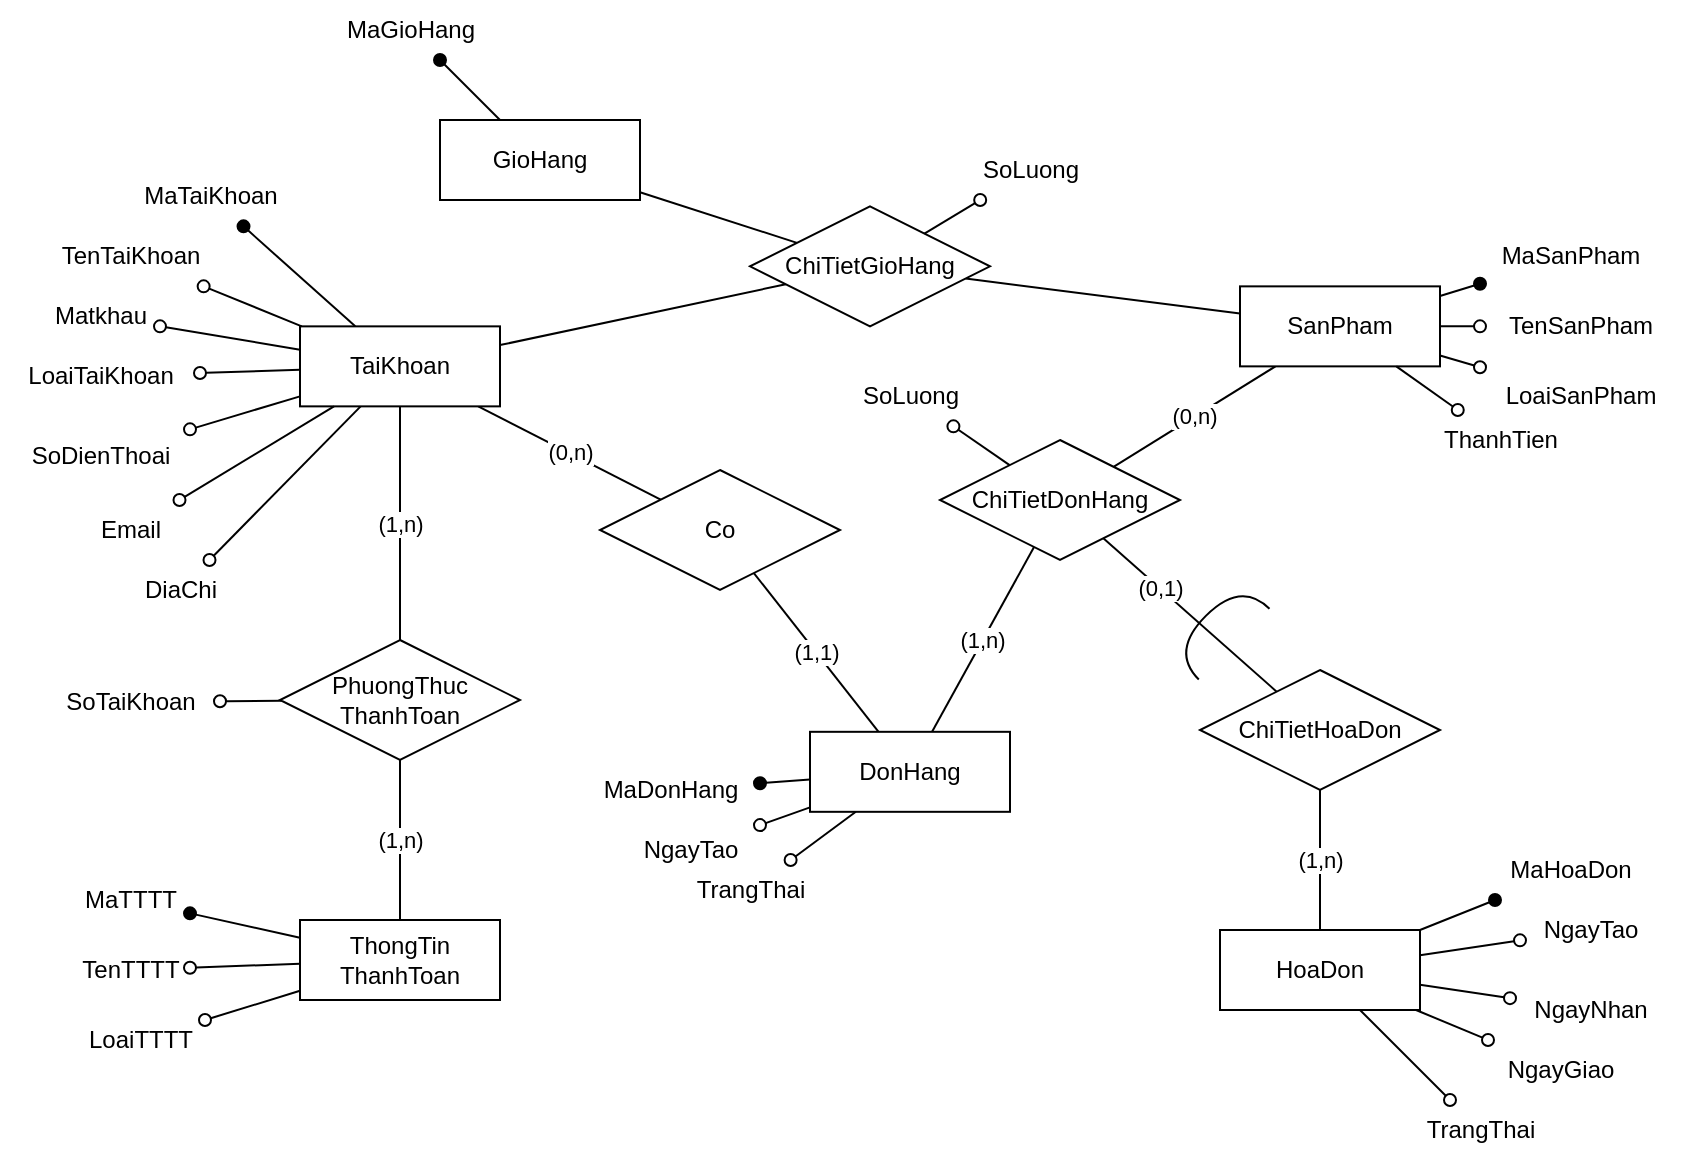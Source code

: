 <mxfile version="16.5.1" type="device"><diagram id="0Z3v2Z1KV5YY5KToACfr" name="Page-1"><mxGraphModel dx="630" dy="517" grid="1" gridSize="10" guides="1" tooltips="1" connect="1" arrows="1" fold="1" page="1" pageScale="1" pageWidth="850" pageHeight="1100" math="0" shadow="0"><root><mxCell id="0"/><mxCell id="1" parent="0"/><mxCell id="Guv1x2ETusMHflI9gNcT-3" style="rounded=0;orthogonalLoop=1;jettySize=auto;html=1;startArrow=none;startFill=0;endArrow=oval;endFill=1;" parent="1" source="Guv1x2ETusMHflI9gNcT-2" target="Guv1x2ETusMHflI9gNcT-4" edge="1"><mxGeometry relative="1" as="geometry"><mxPoint x="600" y="803.18" as="targetPoint"/></mxGeometry></mxCell><mxCell id="L8RuMudFnylKpwq9Dgwt-92" value="(0,n)" style="edgeStyle=none;rounded=0;orthogonalLoop=1;jettySize=auto;html=1;endArrow=none;endFill=0;" parent="1" source="Guv1x2ETusMHflI9gNcT-2" target="L8RuMudFnylKpwq9Dgwt-34" edge="1"><mxGeometry relative="1" as="geometry"/></mxCell><mxCell id="Guv1x2ETusMHflI9gNcT-2" value="SanPham" style="whiteSpace=wrap;html=1;align=center;" parent="1" vertex="1"><mxGeometry x="670" y="833.18" width="100" height="40" as="geometry"/></mxCell><mxCell id="Guv1x2ETusMHflI9gNcT-4" value="MaSanPham" style="text;html=1;align=center;verticalAlign=middle;resizable=0;points=[];autosize=1;strokeColor=none;fillColor=none;" parent="1" vertex="1"><mxGeometry x="790" y="803.18" width="90" height="30" as="geometry"/></mxCell><mxCell id="Guv1x2ETusMHflI9gNcT-5" style="rounded=0;orthogonalLoop=1;jettySize=auto;html=1;startArrow=none;startFill=0;endArrow=oval;endFill=0;" parent="1" source="Guv1x2ETusMHflI9gNcT-2" target="Guv1x2ETusMHflI9gNcT-6" edge="1"><mxGeometry relative="1" as="geometry"><mxPoint x="600" y="833.18" as="targetPoint"/><mxPoint x="680" y="845.438" as="sourcePoint"/></mxGeometry></mxCell><mxCell id="Guv1x2ETusMHflI9gNcT-6" value="TenSanPham" style="text;html=1;align=center;verticalAlign=middle;resizable=0;points=[];autosize=1;strokeColor=none;fillColor=none;" parent="1" vertex="1"><mxGeometry x="790" y="838.18" width="100" height="30" as="geometry"/></mxCell><mxCell id="Guv1x2ETusMHflI9gNcT-9" style="rounded=0;orthogonalLoop=1;jettySize=auto;html=1;startArrow=none;startFill=0;endArrow=oval;endFill=0;" parent="1" source="Guv1x2ETusMHflI9gNcT-2" target="Guv1x2ETusMHflI9gNcT-10" edge="1"><mxGeometry relative="1" as="geometry"><mxPoint x="600" y="868.18" as="targetPoint"/><mxPoint x="660" y="873.18" as="sourcePoint"/></mxGeometry></mxCell><mxCell id="Guv1x2ETusMHflI9gNcT-10" value="ThanhTien" style="text;html=1;align=center;verticalAlign=middle;resizable=0;points=[];autosize=1;strokeColor=none;fillColor=none;" parent="1" vertex="1"><mxGeometry x="760" y="895" width="80" height="30" as="geometry"/></mxCell><mxCell id="Guv1x2ETusMHflI9gNcT-11" style="rounded=0;orthogonalLoop=1;jettySize=auto;html=1;startArrow=none;startFill=0;endArrow=oval;endFill=0;" parent="1" source="Guv1x2ETusMHflI9gNcT-2" target="L8RuMudFnylKpwq9Dgwt-99" edge="1"><mxGeometry relative="1" as="geometry"><mxPoint x="728.333" y="778.18" as="targetPoint"/><mxPoint x="690" y="865.367" as="sourcePoint"/></mxGeometry></mxCell><mxCell id="L8RuMudFnylKpwq9Dgwt-94" value="(0,n)" style="edgeStyle=none;rounded=0;orthogonalLoop=1;jettySize=auto;html=1;endArrow=none;endFill=0;" parent="1" source="L8RuMudFnylKpwq9Dgwt-1" target="r2I_sDKQ74VJ2_6Y991G-1" edge="1"><mxGeometry relative="1" as="geometry"><mxPoint x="384.876" y="940.062" as="targetPoint"/></mxGeometry></mxCell><mxCell id="L8RuMudFnylKpwq9Dgwt-112" style="edgeStyle=none;rounded=0;orthogonalLoop=1;jettySize=auto;html=1;startArrow=none;startFill=0;endArrow=none;endFill=0;" parent="1" source="L8RuMudFnylKpwq9Dgwt-1" target="L8RuMudFnylKpwq9Dgwt-107" edge="1"><mxGeometry relative="1" as="geometry"/></mxCell><mxCell id="L8RuMudFnylKpwq9Dgwt-1" value="TaiKhoan" style="whiteSpace=wrap;html=1;align=center;" parent="1" vertex="1"><mxGeometry x="200" y="853.18" width="100" height="40" as="geometry"/></mxCell><mxCell id="L8RuMudFnylKpwq9Dgwt-3" style="rounded=0;orthogonalLoop=1;jettySize=auto;html=1;startArrow=none;startFill=0;endArrow=oval;endFill=0;" parent="1" source="L8RuMudFnylKpwq9Dgwt-1" target="L8RuMudFnylKpwq9Dgwt-4" edge="1"><mxGeometry relative="1" as="geometry"><mxPoint x="140" y="833.18" as="targetPoint"/><mxPoint x="210" y="845.368" as="sourcePoint"/></mxGeometry></mxCell><mxCell id="L8RuMudFnylKpwq9Dgwt-4" value="TenTaiKhoan" style="text;html=1;align=center;verticalAlign=middle;resizable=0;points=[];autosize=1;strokeColor=none;fillColor=none;" parent="1" vertex="1"><mxGeometry x="70" y="803.18" width="90" height="30" as="geometry"/></mxCell><mxCell id="L8RuMudFnylKpwq9Dgwt-127" value="(1,n)" style="edgeStyle=none;rounded=0;orthogonalLoop=1;jettySize=auto;html=1;startArrow=none;startFill=0;endArrow=none;endFill=0;" parent="1" source="En7VGBinBPHMmx7HespI-6" target="L8RuMudFnylKpwq9Dgwt-36" edge="1"><mxGeometry relative="1" as="geometry"/></mxCell><mxCell id="En7VGBinBPHMmx7HespI-6" value="ThongTin&lt;br&gt;ThanhToan" style="whiteSpace=wrap;html=1;align=center;" parent="1" vertex="1"><mxGeometry x="200" y="1150" width="100" height="40" as="geometry"/></mxCell><mxCell id="L8RuMudFnylKpwq9Dgwt-8" style="rounded=0;orthogonalLoop=1;jettySize=auto;html=1;startArrow=none;startFill=0;endArrow=oval;endFill=1;" parent="1" source="L8RuMudFnylKpwq9Dgwt-1" target="L8RuMudFnylKpwq9Dgwt-9" edge="1"><mxGeometry relative="1" as="geometry"><mxPoint x="140" y="828.18" as="targetPoint"/><mxPoint x="215.385" y="858.18" as="sourcePoint"/></mxGeometry></mxCell><mxCell id="L8RuMudFnylKpwq9Dgwt-9" value="MaTaiKhoan" style="text;html=1;align=center;verticalAlign=middle;resizable=0;points=[];autosize=1;strokeColor=none;fillColor=none;" parent="1" vertex="1"><mxGeometry x="110" y="773.18" width="90" height="30" as="geometry"/></mxCell><mxCell id="L8RuMudFnylKpwq9Dgwt-12" style="rounded=0;orthogonalLoop=1;jettySize=auto;html=1;startArrow=none;startFill=0;endArrow=oval;endFill=0;" parent="1" source="L8RuMudFnylKpwq9Dgwt-1" target="L8RuMudFnylKpwq9Dgwt-13" edge="1"><mxGeometry relative="1" as="geometry"><mxPoint x="150" y="843.18" as="targetPoint"/><mxPoint x="210" y="883.18" as="sourcePoint"/></mxGeometry></mxCell><mxCell id="L8RuMudFnylKpwq9Dgwt-13" value="Email" style="text;html=1;align=center;verticalAlign=middle;resizable=0;points=[];autosize=1;strokeColor=none;fillColor=none;" parent="1" vertex="1"><mxGeometry x="90" y="940" width="50" height="30" as="geometry"/></mxCell><mxCell id="L8RuMudFnylKpwq9Dgwt-14" style="rounded=0;orthogonalLoop=1;jettySize=auto;html=1;startArrow=none;startFill=0;endArrow=oval;endFill=0;" parent="1" source="L8RuMudFnylKpwq9Dgwt-1" target="L8RuMudFnylKpwq9Dgwt-15" edge="1"><mxGeometry relative="1" as="geometry"><mxPoint x="160" y="853.18" as="targetPoint"/><mxPoint x="220" y="893.18" as="sourcePoint"/></mxGeometry></mxCell><mxCell id="L8RuMudFnylKpwq9Dgwt-15" value="SoDienThoai" style="text;html=1;align=center;verticalAlign=middle;resizable=0;points=[];autosize=1;strokeColor=none;fillColor=none;" parent="1" vertex="1"><mxGeometry x="55" y="903.18" width="90" height="30" as="geometry"/></mxCell><mxCell id="L8RuMudFnylKpwq9Dgwt-16" style="rounded=0;orthogonalLoop=1;jettySize=auto;html=1;startArrow=none;startFill=0;endArrow=oval;endFill=0;" parent="1" source="L8RuMudFnylKpwq9Dgwt-1" target="L8RuMudFnylKpwq9Dgwt-17" edge="1"><mxGeometry relative="1" as="geometry"><mxPoint x="170" y="930.68" as="targetPoint"/><mxPoint x="200" y="953.18" as="sourcePoint"/></mxGeometry></mxCell><mxCell id="L8RuMudFnylKpwq9Dgwt-17" value="DiaChi" style="text;html=1;align=center;verticalAlign=middle;resizable=0;points=[];autosize=1;strokeColor=none;fillColor=none;" parent="1" vertex="1"><mxGeometry x="110" y="970" width="60" height="30" as="geometry"/></mxCell><mxCell id="L8RuMudFnylKpwq9Dgwt-18" style="rounded=0;orthogonalLoop=1;jettySize=auto;html=1;startArrow=none;startFill=0;endArrow=oval;endFill=0;" parent="1" source="L8RuMudFnylKpwq9Dgwt-1" target="L8RuMudFnylKpwq9Dgwt-19" edge="1"><mxGeometry relative="1" as="geometry"><mxPoint x="210" y="955" as="targetPoint"/><mxPoint x="230" y="973.182" as="sourcePoint"/></mxGeometry></mxCell><mxCell id="L8RuMudFnylKpwq9Dgwt-19" value="LoaiTaiKhoan" style="text;html=1;align=center;verticalAlign=middle;resizable=0;points=[];autosize=1;strokeColor=none;fillColor=none;" parent="1" vertex="1"><mxGeometry x="50" y="863.18" width="100" height="30" as="geometry"/></mxCell><mxCell id="L8RuMudFnylKpwq9Dgwt-109" style="edgeStyle=none;rounded=0;orthogonalLoop=1;jettySize=auto;html=1;startArrow=none;startFill=0;endArrow=none;endFill=0;" parent="1" source="L8RuMudFnylKpwq9Dgwt-20" target="L8RuMudFnylKpwq9Dgwt-107" edge="1"><mxGeometry relative="1" as="geometry"/></mxCell><mxCell id="L8RuMudFnylKpwq9Dgwt-20" value="GioHang" style="whiteSpace=wrap;html=1;align=center;" parent="1" vertex="1"><mxGeometry x="270" y="750.0" width="100" height="40" as="geometry"/></mxCell><mxCell id="L8RuMudFnylKpwq9Dgwt-22" style="rounded=0;orthogonalLoop=1;jettySize=auto;html=1;startArrow=none;startFill=0;endArrow=oval;endFill=1;" parent="1" source="L8RuMudFnylKpwq9Dgwt-20" target="L8RuMudFnylKpwq9Dgwt-23" edge="1"><mxGeometry relative="1" as="geometry"><mxPoint x="1290" y="571.82" as="targetPoint"/><mxPoint x="1350" y="605.153" as="sourcePoint"/></mxGeometry></mxCell><mxCell id="L8RuMudFnylKpwq9Dgwt-23" value="MaGioHang" style="text;html=1;align=center;verticalAlign=middle;resizable=0;points=[];autosize=1;strokeColor=none;fillColor=none;" parent="1" vertex="1"><mxGeometry x="210" y="690" width="90" height="30" as="geometry"/></mxCell><mxCell id="En7VGBinBPHMmx7HespI-48" value="(1,n)" style="endArrow=none;html=1;rounded=0;" parent="1" source="L8RuMudFnylKpwq9Dgwt-34" target="r2I_sDKQ74VJ2_6Y991G-5" edge="1"><mxGeometry width="50" height="50" relative="1" as="geometry"><mxPoint x="521.76" y="875.963" as="sourcePoint"/><mxPoint x="515.714" y="1060.0" as="targetPoint"/></mxGeometry></mxCell><mxCell id="L8RuMudFnylKpwq9Dgwt-27" style="rounded=0;orthogonalLoop=1;jettySize=auto;html=1;startArrow=none;startFill=0;endArrow=oval;endFill=0;" parent="1" source="En7VGBinBPHMmx7HespI-6" target="L8RuMudFnylKpwq9Dgwt-28" edge="1"><mxGeometry relative="1" as="geometry"><mxPoint x="275" y="1120" as="targetPoint"/><mxPoint x="335" y="1158.333" as="sourcePoint"/></mxGeometry></mxCell><mxCell id="L8RuMudFnylKpwq9Dgwt-28" value="TenTTTT" style="text;html=1;align=center;verticalAlign=middle;resizable=0;points=[];autosize=1;strokeColor=none;fillColor=none;" parent="1" vertex="1"><mxGeometry x="85" y="1165" width="60" height="20" as="geometry"/></mxCell><mxCell id="L8RuMudFnylKpwq9Dgwt-29" style="rounded=0;orthogonalLoop=1;jettySize=auto;html=1;startArrow=none;startFill=0;endArrow=oval;endFill=1;" parent="1" source="En7VGBinBPHMmx7HespI-6" target="L8RuMudFnylKpwq9Dgwt-30" edge="1"><mxGeometry relative="1" as="geometry"><mxPoint x="275" y="1115" as="targetPoint"/><mxPoint x="335" y="1148.333" as="sourcePoint"/></mxGeometry></mxCell><mxCell id="L8RuMudFnylKpwq9Dgwt-30" value="MaTTTT" style="text;html=1;align=center;verticalAlign=middle;resizable=0;points=[];autosize=1;strokeColor=none;fillColor=none;" parent="1" vertex="1"><mxGeometry x="85" y="1130" width="60" height="20" as="geometry"/></mxCell><mxCell id="L8RuMudFnylKpwq9Dgwt-32" style="rounded=0;orthogonalLoop=1;jettySize=auto;html=1;startArrow=none;startFill=0;endArrow=oval;endFill=0;" parent="1" source="En7VGBinBPHMmx7HespI-6" target="L8RuMudFnylKpwq9Dgwt-33" edge="1"><mxGeometry relative="1" as="geometry"><mxPoint x="345" y="1241.82" as="targetPoint"/><mxPoint x="335" y="1170.972" as="sourcePoint"/></mxGeometry></mxCell><mxCell id="L8RuMudFnylKpwq9Dgwt-33" value="LoaiTTTT" style="text;html=1;align=center;verticalAlign=middle;resizable=0;points=[];autosize=1;strokeColor=none;fillColor=none;" parent="1" vertex="1"><mxGeometry x="85" y="1200" width="70" height="20" as="geometry"/></mxCell><mxCell id="L8RuMudFnylKpwq9Dgwt-34" value="ChiTietDonHang" style="shape=rhombus;perimeter=rhombusPerimeter;whiteSpace=wrap;html=1;align=center;" parent="1" vertex="1"><mxGeometry x="520" y="910.0" width="120" height="60" as="geometry"/></mxCell><mxCell id="L8RuMudFnylKpwq9Dgwt-126" value="(1,n)" style="edgeStyle=none;rounded=0;orthogonalLoop=1;jettySize=auto;html=1;startArrow=none;startFill=0;endArrow=none;endFill=0;" parent="1" source="L8RuMudFnylKpwq9Dgwt-36" target="L8RuMudFnylKpwq9Dgwt-1" edge="1"><mxGeometry relative="1" as="geometry"/></mxCell><mxCell id="L8RuMudFnylKpwq9Dgwt-36" value="PhuongThuc&lt;br&gt;ThanhToan" style="shape=rhombus;perimeter=rhombusPerimeter;whiteSpace=wrap;html=1;align=center;" parent="1" vertex="1"><mxGeometry x="190" y="1010" width="120" height="60" as="geometry"/></mxCell><mxCell id="L8RuMudFnylKpwq9Dgwt-43" value="SoTaiKhoan" style="text;html=1;align=center;verticalAlign=middle;resizable=0;points=[];autosize=1;strokeColor=none;fillColor=none;" parent="1" vertex="1"><mxGeometry x="70" y="1025.91" width="90" height="30" as="geometry"/></mxCell><mxCell id="L8RuMudFnylKpwq9Dgwt-48" style="rounded=0;orthogonalLoop=1;jettySize=auto;html=1;startArrow=none;startFill=0;endArrow=oval;endFill=0;" parent="1" source="L8RuMudFnylKpwq9Dgwt-36" target="L8RuMudFnylKpwq9Dgwt-43" edge="1"><mxGeometry relative="1" as="geometry"><mxPoint x="150" y="1070" as="targetPoint"/><mxPoint x="229.199" y="863.18" as="sourcePoint"/></mxGeometry></mxCell><mxCell id="L8RuMudFnylKpwq9Dgwt-75" style="rounded=0;orthogonalLoop=1;jettySize=auto;html=1;startArrow=none;startFill=0;endArrow=oval;endFill=0;" parent="1" source="L8RuMudFnylKpwq9Dgwt-83" target="L8RuMudFnylKpwq9Dgwt-76" edge="1"><mxGeometry relative="1" as="geometry"><mxPoint x="970" y="1110" as="targetPoint"/><mxPoint x="780" y="1112.258" as="sourcePoint"/></mxGeometry></mxCell><mxCell id="L8RuMudFnylKpwq9Dgwt-76" value="NgayTao" style="text;html=1;align=center;verticalAlign=middle;resizable=0;points=[];autosize=1;strokeColor=none;fillColor=none;" parent="1" vertex="1"><mxGeometry x="810" y="1140" width="70" height="30" as="geometry"/></mxCell><mxCell id="L8RuMudFnylKpwq9Dgwt-77" style="rounded=0;orthogonalLoop=1;jettySize=auto;html=1;startArrow=none;startFill=0;endArrow=oval;endFill=0;" parent="1" source="L8RuMudFnylKpwq9Dgwt-83" target="L8RuMudFnylKpwq9Dgwt-78" edge="1"><mxGeometry relative="1" as="geometry"><mxPoint x="700" y="1135" as="targetPoint"/><mxPoint x="760" y="1140" as="sourcePoint"/></mxGeometry></mxCell><mxCell id="L8RuMudFnylKpwq9Dgwt-78" value="NgayNhan" style="text;html=1;align=center;verticalAlign=middle;resizable=0;points=[];autosize=1;strokeColor=none;fillColor=none;" parent="1" vertex="1"><mxGeometry x="805" y="1180" width="80" height="30" as="geometry"/></mxCell><mxCell id="L8RuMudFnylKpwq9Dgwt-79" style="rounded=0;orthogonalLoop=1;jettySize=auto;html=1;startArrow=none;startFill=0;endArrow=oval;endFill=0;" parent="1" source="L8RuMudFnylKpwq9Dgwt-83" target="L8RuMudFnylKpwq9Dgwt-80" edge="1"><mxGeometry relative="1" as="geometry"><mxPoint x="720" y="1120" as="targetPoint"/><mxPoint x="790" y="1132.188" as="sourcePoint"/></mxGeometry></mxCell><mxCell id="L8RuMudFnylKpwq9Dgwt-80" value="NgayGiao" style="text;html=1;align=center;verticalAlign=middle;resizable=0;points=[];autosize=1;strokeColor=none;fillColor=none;" parent="1" vertex="1"><mxGeometry x="790" y="1210" width="80" height="30" as="geometry"/></mxCell><mxCell id="L8RuMudFnylKpwq9Dgwt-81" style="rounded=0;orthogonalLoop=1;jettySize=auto;html=1;startArrow=none;startFill=0;endArrow=oval;endFill=1;exitX=1;exitY=0;exitDx=0;exitDy=0;" parent="1" source="L8RuMudFnylKpwq9Dgwt-83" target="L8RuMudFnylKpwq9Dgwt-82" edge="1"><mxGeometry relative="1" as="geometry"><mxPoint x="703.636" y="1080" as="targetPoint"/><mxPoint x="770" y="1102.812" as="sourcePoint"/></mxGeometry></mxCell><mxCell id="L8RuMudFnylKpwq9Dgwt-82" value="MaHoaDon" style="text;html=1;align=center;verticalAlign=middle;resizable=0;points=[];autosize=1;strokeColor=none;fillColor=none;" parent="1" vertex="1"><mxGeometry x="795" y="1110" width="80" height="30" as="geometry"/></mxCell><mxCell id="L8RuMudFnylKpwq9Dgwt-83" value="HoaDon" style="whiteSpace=wrap;html=1;align=center;" parent="1" vertex="1"><mxGeometry x="660" y="1155" width="100" height="40" as="geometry"/></mxCell><mxCell id="L8RuMudFnylKpwq9Dgwt-84" style="rounded=0;orthogonalLoop=1;jettySize=auto;html=1;startArrow=none;startFill=0;endArrow=oval;endFill=0;" parent="1" source="r2I_sDKQ74VJ2_6Y991G-5" target="L8RuMudFnylKpwq9Dgwt-85" edge="1"><mxGeometry relative="1" as="geometry"><mxPoint x="573.75" y="800" as="targetPoint"/><mxPoint x="455" y="1086.522" as="sourcePoint"/></mxGeometry></mxCell><mxCell id="L8RuMudFnylKpwq9Dgwt-85" value="NgayTao" style="text;html=1;align=center;verticalAlign=middle;resizable=0;points=[];autosize=1;strokeColor=none;fillColor=none;" parent="1" vertex="1"><mxGeometry x="360" y="1100" width="70" height="30" as="geometry"/></mxCell><mxCell id="L8RuMudFnylKpwq9Dgwt-86" style="rounded=0;orthogonalLoop=1;jettySize=auto;html=1;startArrow=none;startFill=0;endArrow=oval;endFill=0;" parent="1" source="r2I_sDKQ74VJ2_6Y991G-5" target="L8RuMudFnylKpwq9Dgwt-97" edge="1"><mxGeometry relative="1" as="geometry"><mxPoint x="762.308" y="930" as="targetPoint"/><mxPoint x="456.111" y="1100.0" as="sourcePoint"/></mxGeometry></mxCell><mxCell id="L8RuMudFnylKpwq9Dgwt-88" style="rounded=0;orthogonalLoop=1;jettySize=auto;html=1;startArrow=none;startFill=0;endArrow=oval;endFill=1;" parent="1" source="r2I_sDKQ74VJ2_6Y991G-5" target="L8RuMudFnylKpwq9Dgwt-89" edge="1"><mxGeometry relative="1" as="geometry"><mxPoint x="577.386" y="780" as="targetPoint"/><mxPoint x="455" y="1074" as="sourcePoint"/></mxGeometry></mxCell><mxCell id="L8RuMudFnylKpwq9Dgwt-89" value="MaDonHang" style="text;html=1;align=center;verticalAlign=middle;resizable=0;points=[];autosize=1;strokeColor=none;fillColor=none;" parent="1" vertex="1"><mxGeometry x="340" y="1070" width="90" height="30" as="geometry"/></mxCell><mxCell id="L8RuMudFnylKpwq9Dgwt-97" value="TrangThai" style="text;html=1;align=center;verticalAlign=middle;resizable=0;points=[];autosize=1;strokeColor=none;fillColor=none;" parent="1" vertex="1"><mxGeometry x="385" y="1120" width="80" height="30" as="geometry"/></mxCell><mxCell id="L8RuMudFnylKpwq9Dgwt-99" value="LoaiSanPham" style="text;html=1;align=center;verticalAlign=middle;resizable=0;points=[];autosize=1;strokeColor=none;fillColor=none;" parent="1" vertex="1"><mxGeometry x="790" y="873.18" width="100" height="30" as="geometry"/></mxCell><mxCell id="L8RuMudFnylKpwq9Dgwt-123" value="(0,1)" style="edgeStyle=none;rounded=0;orthogonalLoop=1;jettySize=auto;html=1;startArrow=none;startFill=0;endArrow=none;endFill=0;" parent="1" source="L8RuMudFnylKpwq9Dgwt-101" target="L8RuMudFnylKpwq9Dgwt-34" edge="1"><mxGeometry x="0.34" relative="1" as="geometry"><mxPoint as="offset"/></mxGeometry></mxCell><mxCell id="L8RuMudFnylKpwq9Dgwt-125" value="(1,n)" style="edgeStyle=none;rounded=0;orthogonalLoop=1;jettySize=auto;html=1;startArrow=none;startFill=0;endArrow=none;endFill=0;" parent="1" source="L8RuMudFnylKpwq9Dgwt-101" target="L8RuMudFnylKpwq9Dgwt-83" edge="1"><mxGeometry relative="1" as="geometry"/></mxCell><mxCell id="L8RuMudFnylKpwq9Dgwt-101" value="ChiTietHoaDon" style="shape=rhombus;perimeter=rhombusPerimeter;whiteSpace=wrap;html=1;align=center;" parent="1" vertex="1"><mxGeometry x="650" y="1025" width="120" height="60" as="geometry"/></mxCell><mxCell id="L8RuMudFnylKpwq9Dgwt-104" value="" style="shape=requiredInterface;html=1;verticalLabelPosition=bottom;sketch=0;rotation=-135;" parent="1" vertex="1"><mxGeometry x="650" y="980" width="20" height="50" as="geometry"/></mxCell><mxCell id="L8RuMudFnylKpwq9Dgwt-113" style="edgeStyle=none;rounded=0;orthogonalLoop=1;jettySize=auto;html=1;startArrow=none;startFill=0;endArrow=none;endFill=0;" parent="1" source="L8RuMudFnylKpwq9Dgwt-107" target="Guv1x2ETusMHflI9gNcT-2" edge="1"><mxGeometry relative="1" as="geometry"/></mxCell><mxCell id="L8RuMudFnylKpwq9Dgwt-107" value="ChiTietGioHang" style="shape=rhombus;perimeter=rhombusPerimeter;whiteSpace=wrap;html=1;align=center;" parent="1" vertex="1"><mxGeometry x="425" y="793.18" width="120" height="60" as="geometry"/></mxCell><mxCell id="L8RuMudFnylKpwq9Dgwt-114" style="rounded=0;orthogonalLoop=1;jettySize=auto;html=1;startArrow=none;startFill=0;endArrow=oval;endFill=0;" parent="1" source="L8RuMudFnylKpwq9Dgwt-107" target="L8RuMudFnylKpwq9Dgwt-115" edge="1"><mxGeometry relative="1" as="geometry"><mxPoint x="600" y="673.18" as="targetPoint"/><mxPoint x="660" y="703.116" as="sourcePoint"/></mxGeometry></mxCell><mxCell id="L8RuMudFnylKpwq9Dgwt-115" value="SoLuong" style="text;html=1;align=center;verticalAlign=middle;resizable=0;points=[];autosize=1;strokeColor=none;fillColor=none;" parent="1" vertex="1"><mxGeometry x="530" y="760.0" width="70" height="30" as="geometry"/></mxCell><mxCell id="L8RuMudFnylKpwq9Dgwt-129" style="rounded=0;orthogonalLoop=1;jettySize=auto;html=1;startArrow=none;startFill=0;endArrow=oval;endFill=0;" parent="1" source="L8RuMudFnylKpwq9Dgwt-34" target="L8RuMudFnylKpwq9Dgwt-130" edge="1"><mxGeometry relative="1" as="geometry"><mxPoint x="680" y="697.72" as="targetPoint"/><mxPoint x="649.077" y="925.002" as="sourcePoint"/></mxGeometry></mxCell><mxCell id="L8RuMudFnylKpwq9Dgwt-130" value="SoLuong" style="text;html=1;align=center;verticalAlign=middle;resizable=0;points=[];autosize=1;strokeColor=none;fillColor=none;" parent="1" vertex="1"><mxGeometry x="470" y="873.18" width="70" height="30" as="geometry"/></mxCell><mxCell id="L8RuMudFnylKpwq9Dgwt-132" value="TrangThai" style="text;html=1;align=center;verticalAlign=middle;resizable=0;points=[];autosize=1;strokeColor=none;fillColor=none;" parent="1" vertex="1"><mxGeometry x="750" y="1240" width="80" height="30" as="geometry"/></mxCell><mxCell id="L8RuMudFnylKpwq9Dgwt-134" style="rounded=0;orthogonalLoop=1;jettySize=auto;html=1;startArrow=none;startFill=0;endArrow=oval;endFill=0;" parent="1" source="L8RuMudFnylKpwq9Dgwt-83" target="L8RuMudFnylKpwq9Dgwt-132" edge="1"><mxGeometry relative="1" as="geometry"><mxPoint x="796.923" y="1235" as="targetPoint"/><mxPoint x="750.769" y="1205" as="sourcePoint"/></mxGeometry></mxCell><mxCell id="r2I_sDKQ74VJ2_6Y991G-1" value="Co" style="shape=rhombus;perimeter=rhombusPerimeter;whiteSpace=wrap;html=1;align=center;" parent="1" vertex="1"><mxGeometry x="350" y="925.0" width="120" height="60" as="geometry"/></mxCell><mxCell id="r2I_sDKQ74VJ2_6Y991G-4" value="(1,1)" style="edgeStyle=none;rounded=0;orthogonalLoop=1;jettySize=auto;html=1;startArrow=none;startFill=0;endArrow=none;endFill=0;" parent="1" source="r2I_sDKQ74VJ2_6Y991G-5" target="r2I_sDKQ74VJ2_6Y991G-1" edge="1"><mxGeometry relative="1" as="geometry"><mxPoint x="450" y="1000" as="sourcePoint"/><mxPoint x="260" y="1080.0" as="targetPoint"/></mxGeometry></mxCell><mxCell id="r2I_sDKQ74VJ2_6Y991G-5" value="DonHang" style="whiteSpace=wrap;html=1;align=center;" parent="1" vertex="1"><mxGeometry x="455" y="1055.91" width="100" height="40" as="geometry"/></mxCell><mxCell id="P9wRcNexthzJqJQLoc23-2" style="rounded=0;orthogonalLoop=1;jettySize=auto;html=1;startArrow=none;startFill=0;endArrow=oval;endFill=0;" parent="1" source="L8RuMudFnylKpwq9Dgwt-1" target="P9wRcNexthzJqJQLoc23-3" edge="1"><mxGeometry relative="1" as="geometry"><mxPoint x="102.5" y="863.18" as="targetPoint"/><mxPoint x="222.5" y="879.945" as="sourcePoint"/></mxGeometry></mxCell><mxCell id="P9wRcNexthzJqJQLoc23-3" value="Matkhau" style="text;html=1;align=center;verticalAlign=middle;resizable=0;points=[];autosize=1;strokeColor=none;fillColor=none;" parent="1" vertex="1"><mxGeometry x="70" y="838.18" width="60" height="20" as="geometry"/></mxCell></root></mxGraphModel></diagram></mxfile>